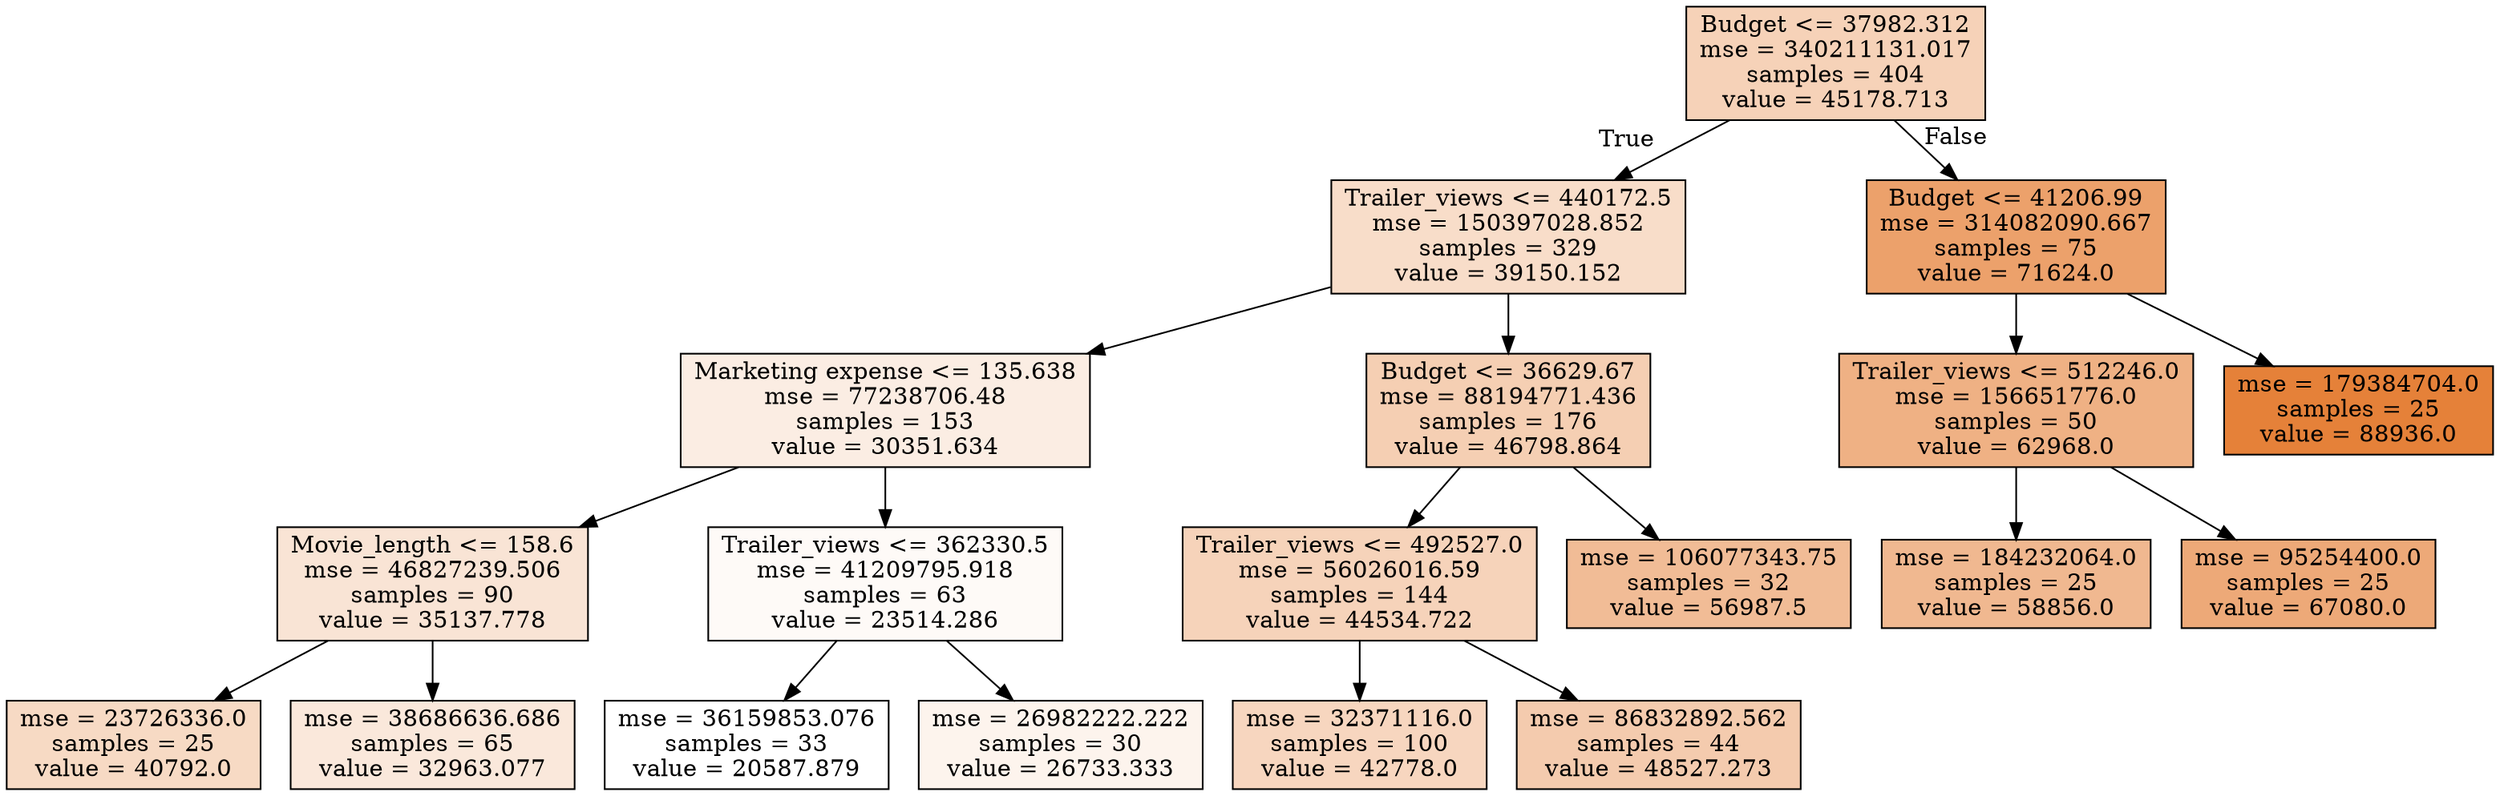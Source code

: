 digraph Tree {
node [shape=box, style="filled", color="black"] ;
0 [label="Budget <= 37982.312\nmse = 340211131.017\nsamples = 404\nvalue = 45178.713", fillcolor="#f6d2b8"] ;
1 [label="Trailer_views <= 440172.5\nmse = 150397028.852\nsamples = 329\nvalue = 39150.152", fillcolor="#f8ddc9"] ;
0 -> 1 [labeldistance=2.5, labelangle=45, headlabel="True"] ;
2 [label="Marketing expense <= 135.638\nmse = 77238706.48\nsamples = 153\nvalue = 30351.634", fillcolor="#fbede3"] ;
1 -> 2 ;
3 [label="Movie_length <= 158.6\nmse = 46827239.506\nsamples = 90\nvalue = 35137.778", fillcolor="#f9e4d5"] ;
2 -> 3 ;
4 [label="mse = 23726336.0\nsamples = 25\nvalue = 40792.0", fillcolor="#f7dac4"] ;
3 -> 4 ;
5 [label="mse = 38686636.686\nsamples = 65\nvalue = 32963.077", fillcolor="#fae8db"] ;
3 -> 5 ;
6 [label="Trailer_views <= 362330.5\nmse = 41209795.918\nsamples = 63\nvalue = 23514.286", fillcolor="#fefaf7"] ;
2 -> 6 ;
7 [label="mse = 36159853.076\nsamples = 33\nvalue = 20587.879", fillcolor="#ffffff"] ;
6 -> 7 ;
8 [label="mse = 26982222.222\nsamples = 30\nvalue = 26733.333", fillcolor="#fdf4ed"] ;
6 -> 8 ;
9 [label="Budget <= 36629.67\nmse = 88194771.436\nsamples = 176\nvalue = 46798.864", fillcolor="#f5cfb3"] ;
1 -> 9 ;
10 [label="Trailer_views <= 492527.0\nmse = 56026016.59\nsamples = 144\nvalue = 44534.722", fillcolor="#f6d3ba"] ;
9 -> 10 ;
11 [label="mse = 32371116.0\nsamples = 100\nvalue = 42778.0", fillcolor="#f7d6bf"] ;
10 -> 11 ;
12 [label="mse = 86832892.562\nsamples = 44\nvalue = 48527.273", fillcolor="#f4cbae"] ;
10 -> 12 ;
13 [label="mse = 106077343.75\nsamples = 32\nvalue = 56987.5", fillcolor="#f1bc96"] ;
9 -> 13 ;
14 [label="Budget <= 41206.99\nmse = 314082090.667\nsamples = 75\nvalue = 71624.0", fillcolor="#eca16b"] ;
0 -> 14 [labeldistance=2.5, labelangle=-45, headlabel="False"] ;
15 [label="Trailer_views <= 512246.0\nmse = 156651776.0\nsamples = 50\nvalue = 62968.0", fillcolor="#efb184"] ;
14 -> 15 ;
16 [label="mse = 184232064.0\nsamples = 25\nvalue = 58856.0", fillcolor="#f0b890"] ;
15 -> 16 ;
17 [label="mse = 95254400.0\nsamples = 25\nvalue = 67080.0", fillcolor="#eda978"] ;
15 -> 17 ;
18 [label="mse = 179384704.0\nsamples = 25\nvalue = 88936.0", fillcolor="#e58139"] ;
14 -> 18 ;
}